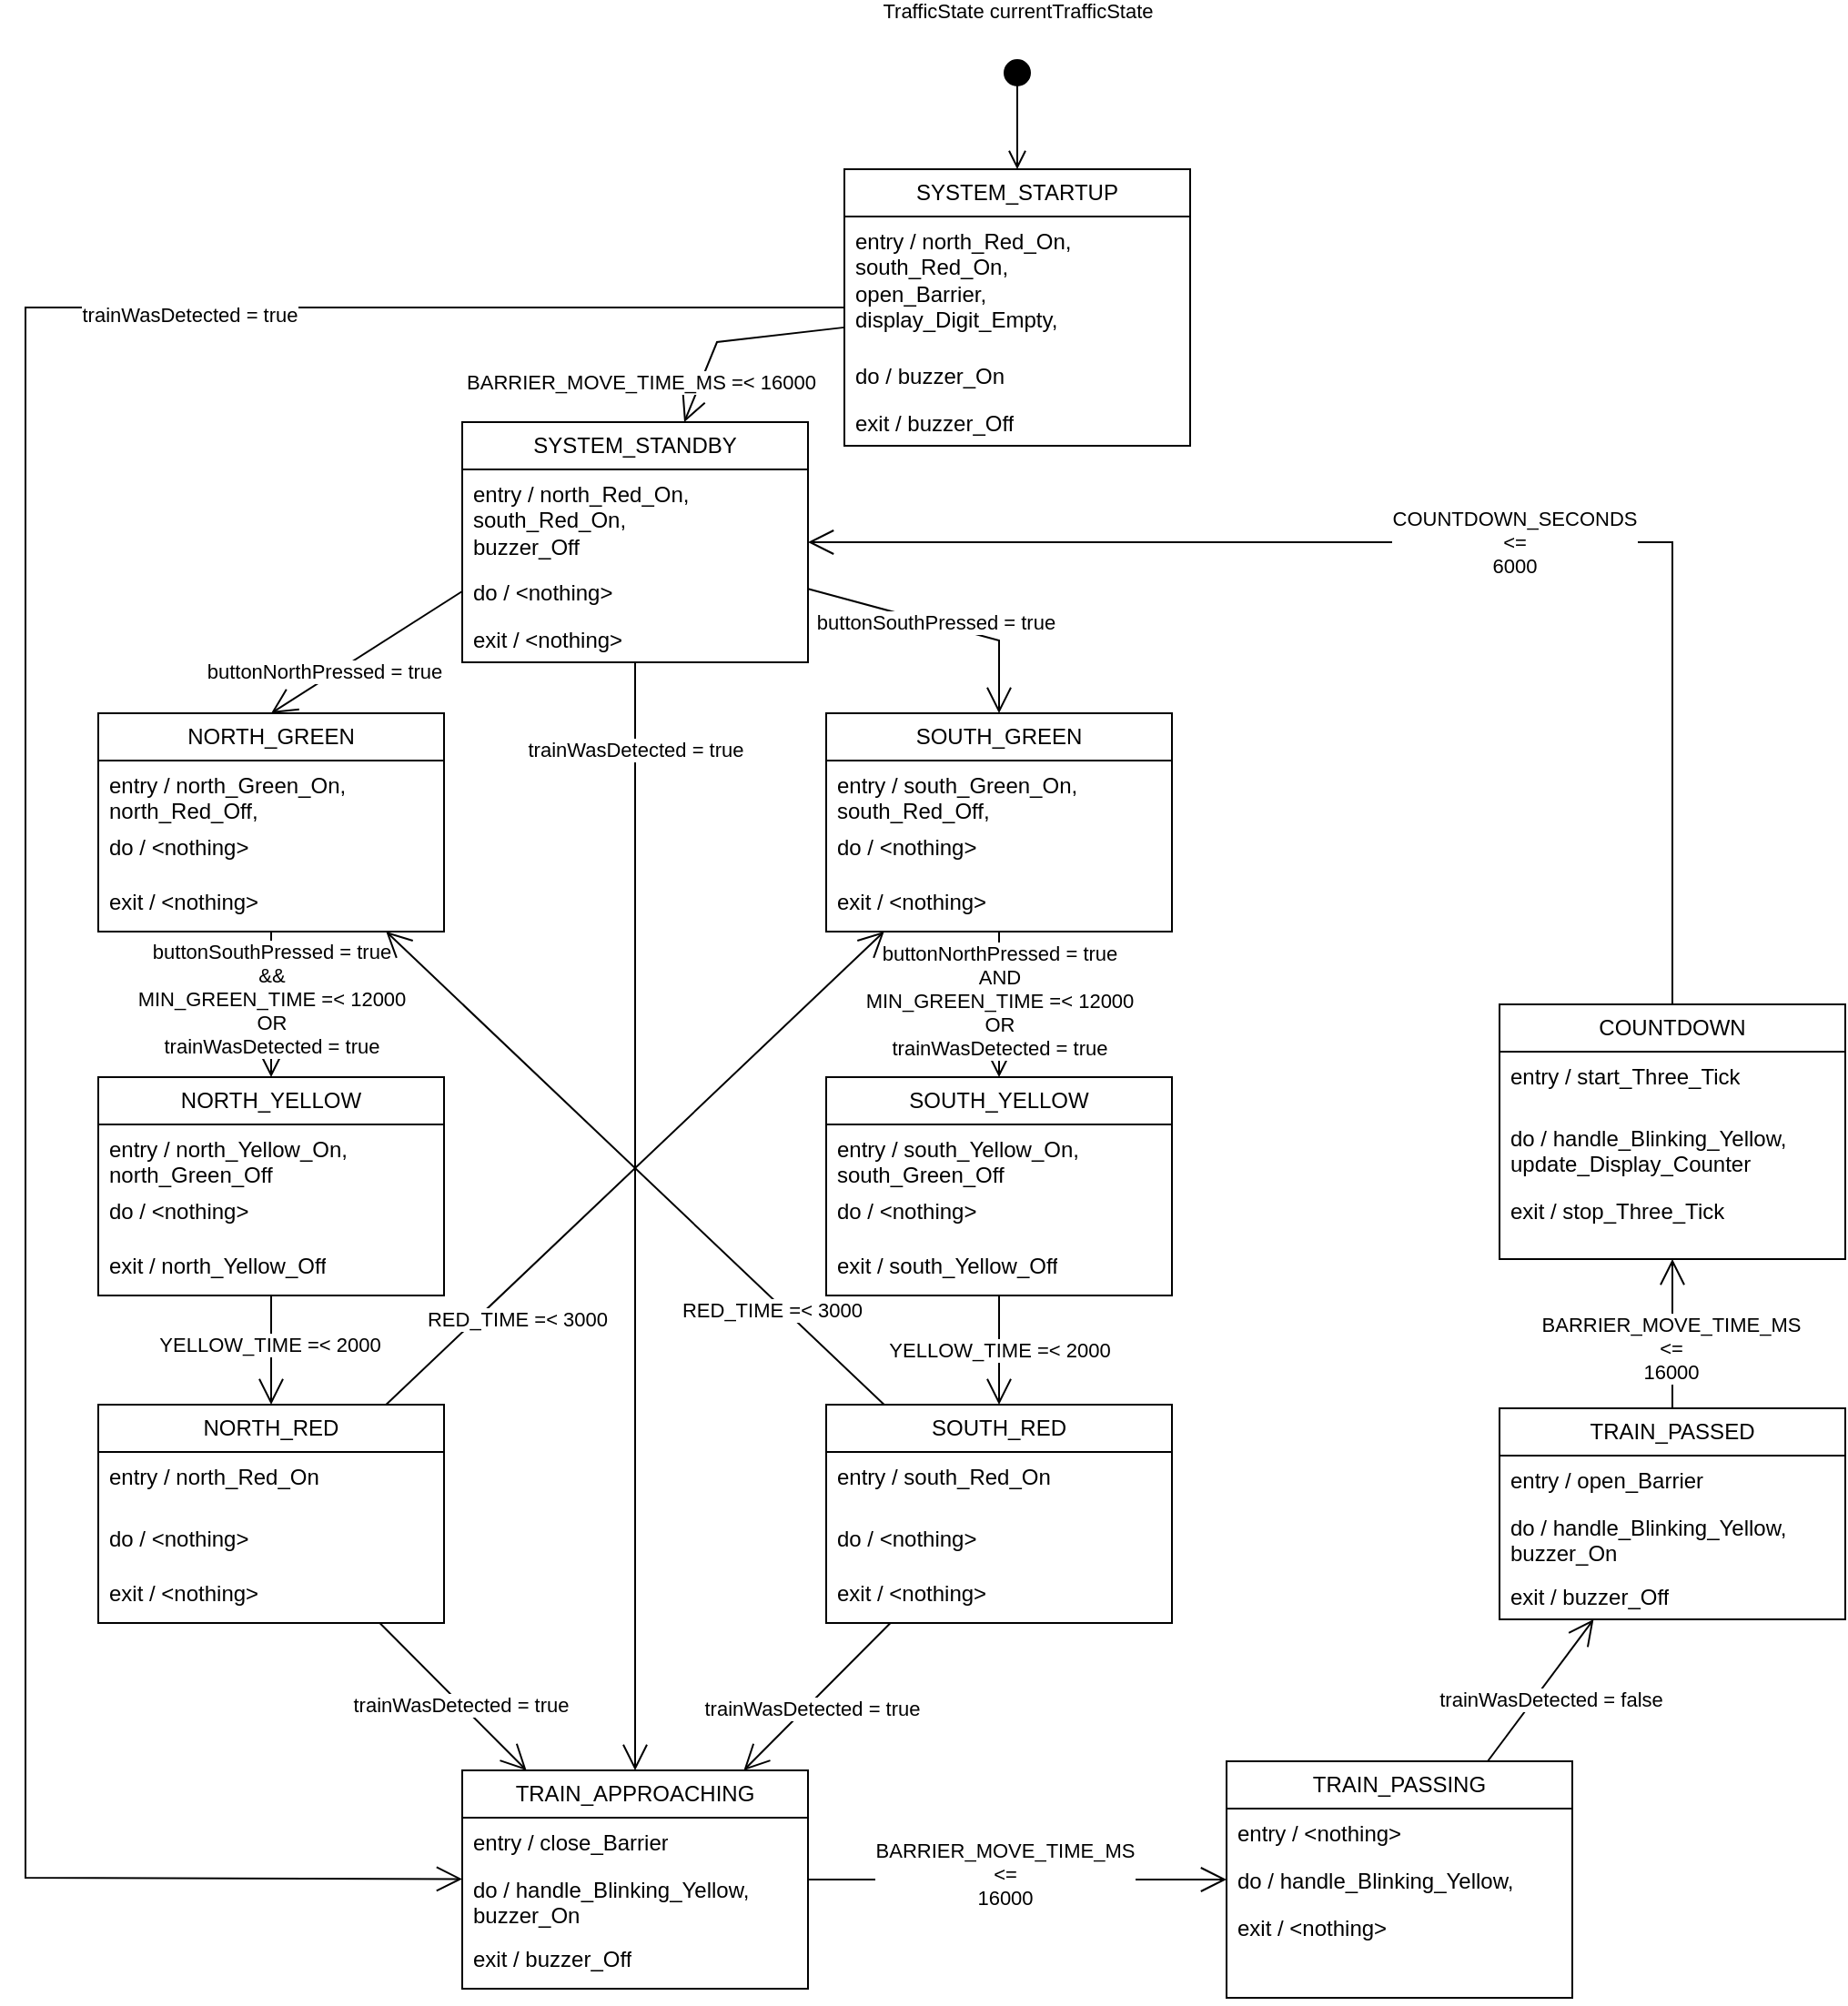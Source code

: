 <mxfile version="26.2.15">
  <diagram name="Page-1" id="58cdce13-f638-feb5-8d6f-7d28b1aa9fa0">
    <mxGraphModel dx="757" dy="2024" grid="1" gridSize="10" guides="1" tooltips="1" connect="1" arrows="1" fold="1" page="1" pageScale="1" pageWidth="1169" pageHeight="827" background="none" math="0" shadow="0">
      <root>
        <mxCell id="0" />
        <mxCell id="1" parent="0" />
        <mxCell id="PKtg7ZzHAFvoQ-wqq1mG-1" value="" style="html=1;verticalAlign=bottom;startArrow=circle;startFill=1;endArrow=open;startSize=6;endSize=8;curved=0;rounded=0;entryX=0.5;entryY=0;entryDx=0;entryDy=0;" parent="1" target="MPXZ604yo3T5SMnJOrRi-1" edge="1">
          <mxGeometry width="80" relative="1" as="geometry">
            <mxPoint x="585" y="-739.995" as="sourcePoint" />
            <mxPoint x="665" y="-739.037" as="targetPoint" />
          </mxGeometry>
        </mxCell>
        <mxCell id="MPXZ604yo3T5SMnJOrRi-53" value="TrafficState currentTrafficState" style="edgeLabel;html=1;align=center;verticalAlign=middle;resizable=0;points=[];" parent="PKtg7ZzHAFvoQ-wqq1mG-1" vertex="1" connectable="0">
          <mxGeometry x="-0.125" y="1" relative="1" as="geometry">
            <mxPoint x="-1" y="-53" as="offset" />
          </mxGeometry>
        </mxCell>
        <mxCell id="PKtg7ZzHAFvoQ-wqq1mG-2" value="SYSTEM_STANDBY" style="swimlane;fontStyle=0;childLayout=stackLayout;horizontal=1;startSize=26;fillColor=none;horizontalStack=0;resizeParent=1;resizeParentMax=0;resizeLast=0;collapsible=1;marginBottom=0;whiteSpace=wrap;html=1;" parent="1" vertex="1">
          <mxGeometry x="280" y="-540" width="190" height="132" as="geometry">
            <mxRectangle x="150" y="350" width="100" height="30" as="alternateBounds" />
          </mxGeometry>
        </mxCell>
        <mxCell id="PKtg7ZzHAFvoQ-wqq1mG-3" value="entry / north_Red_On,&lt;div&gt;south_Red_On,&lt;/div&gt;&lt;div&gt;buzzer_Off&lt;/div&gt;" style="text;strokeColor=none;fillColor=none;align=left;verticalAlign=top;spacingLeft=4;spacingRight=4;overflow=hidden;rotatable=0;points=[[0,0.5],[1,0.5]];portConstraint=eastwest;whiteSpace=wrap;html=1;" parent="PKtg7ZzHAFvoQ-wqq1mG-2" vertex="1">
          <mxGeometry y="26" width="190" height="54" as="geometry" />
        </mxCell>
        <mxCell id="PKtg7ZzHAFvoQ-wqq1mG-4" value="do / &amp;lt;nothing&amp;gt;&amp;nbsp;" style="text;strokeColor=none;fillColor=none;align=left;verticalAlign=top;spacingLeft=4;spacingRight=4;overflow=hidden;rotatable=0;points=[[0,0.5],[1,0.5]];portConstraint=eastwest;whiteSpace=wrap;html=1;" parent="PKtg7ZzHAFvoQ-wqq1mG-2" vertex="1">
          <mxGeometry y="80" width="190" height="26" as="geometry" />
        </mxCell>
        <mxCell id="PKtg7ZzHAFvoQ-wqq1mG-5" value="exit / &amp;lt;nothing&amp;gt;" style="text;strokeColor=none;fillColor=none;align=left;verticalAlign=top;spacingLeft=4;spacingRight=4;overflow=hidden;rotatable=0;points=[[0,0.5],[1,0.5]];portConstraint=eastwest;whiteSpace=wrap;html=1;" parent="PKtg7ZzHAFvoQ-wqq1mG-2" vertex="1">
          <mxGeometry y="106" width="190" height="26" as="geometry" />
        </mxCell>
        <mxCell id="PKtg7ZzHAFvoQ-wqq1mG-12" value="NORTH_GREEN" style="swimlane;fontStyle=0;childLayout=stackLayout;horizontal=1;startSize=26;fillColor=none;horizontalStack=0;resizeParent=1;resizeParentMax=0;resizeLast=0;collapsible=1;marginBottom=0;whiteSpace=wrap;html=1;" parent="1" vertex="1">
          <mxGeometry x="80" y="-380" width="190" height="120" as="geometry" />
        </mxCell>
        <mxCell id="PKtg7ZzHAFvoQ-wqq1mG-13" value="entry / north_Green_On,&lt;div&gt;north_Red_Off,&lt;/div&gt;" style="text;strokeColor=none;fillColor=none;align=left;verticalAlign=top;spacingLeft=4;spacingRight=4;overflow=hidden;rotatable=0;points=[[0,0.5],[1,0.5]];portConstraint=eastwest;whiteSpace=wrap;html=1;" parent="PKtg7ZzHAFvoQ-wqq1mG-12" vertex="1">
          <mxGeometry y="26" width="190" height="34" as="geometry" />
        </mxCell>
        <mxCell id="PKtg7ZzHAFvoQ-wqq1mG-14" value="do / &amp;lt;nothing&amp;gt;" style="text;strokeColor=none;fillColor=none;align=left;verticalAlign=top;spacingLeft=4;spacingRight=4;overflow=hidden;rotatable=0;points=[[0,0.5],[1,0.5]];portConstraint=eastwest;whiteSpace=wrap;html=1;" parent="PKtg7ZzHAFvoQ-wqq1mG-12" vertex="1">
          <mxGeometry y="60" width="190" height="30" as="geometry" />
        </mxCell>
        <mxCell id="PKtg7ZzHAFvoQ-wqq1mG-15" value="exit / &amp;lt;nothing&amp;gt;" style="text;strokeColor=none;fillColor=none;align=left;verticalAlign=top;spacingLeft=4;spacingRight=4;overflow=hidden;rotatable=0;points=[[0,0.5],[1,0.5]];portConstraint=eastwest;whiteSpace=wrap;html=1;" parent="PKtg7ZzHAFvoQ-wqq1mG-12" vertex="1">
          <mxGeometry y="90" width="190" height="30" as="geometry" />
        </mxCell>
        <mxCell id="PKtg7ZzHAFvoQ-wqq1mG-16" value="TRAIN_PASSED" style="swimlane;fontStyle=0;childLayout=stackLayout;horizontal=1;startSize=26;fillColor=none;horizontalStack=0;resizeParent=1;resizeParentMax=0;resizeLast=0;collapsible=1;marginBottom=0;whiteSpace=wrap;html=1;" parent="1" vertex="1">
          <mxGeometry x="850" y="2" width="190" height="116" as="geometry" />
        </mxCell>
        <mxCell id="PKtg7ZzHAFvoQ-wqq1mG-17" value="entry / open_Barrier" style="text;strokeColor=none;fillColor=none;align=left;verticalAlign=top;spacingLeft=4;spacingRight=4;overflow=hidden;rotatable=0;points=[[0,0.5],[1,0.5]];portConstraint=eastwest;whiteSpace=wrap;html=1;" parent="PKtg7ZzHAFvoQ-wqq1mG-16" vertex="1">
          <mxGeometry y="26" width="190" height="26" as="geometry" />
        </mxCell>
        <mxCell id="PKtg7ZzHAFvoQ-wqq1mG-18" value="do / handle_Blinking_Yellow,&lt;div&gt;buzzer_On&lt;/div&gt;" style="text;strokeColor=none;fillColor=none;align=left;verticalAlign=top;spacingLeft=4;spacingRight=4;overflow=hidden;rotatable=0;points=[[0,0.5],[1,0.5]];portConstraint=eastwest;whiteSpace=wrap;html=1;" parent="PKtg7ZzHAFvoQ-wqq1mG-16" vertex="1">
          <mxGeometry y="52" width="190" height="38" as="geometry" />
        </mxCell>
        <mxCell id="PKtg7ZzHAFvoQ-wqq1mG-19" value="exit / buzzer_Off" style="text;strokeColor=none;fillColor=none;align=left;verticalAlign=top;spacingLeft=4;spacingRight=4;overflow=hidden;rotatable=0;points=[[0,0.5],[1,0.5]];portConstraint=eastwest;whiteSpace=wrap;html=1;" parent="PKtg7ZzHAFvoQ-wqq1mG-16" vertex="1">
          <mxGeometry y="90" width="190" height="26" as="geometry" />
        </mxCell>
        <mxCell id="PKtg7ZzHAFvoQ-wqq1mG-20" value="COUNTDOWN" style="swimlane;fontStyle=0;childLayout=stackLayout;horizontal=1;startSize=26;fillColor=none;horizontalStack=0;resizeParent=1;resizeParentMax=0;resizeLast=0;collapsible=1;marginBottom=0;whiteSpace=wrap;html=1;" parent="1" vertex="1">
          <mxGeometry x="850" y="-220" width="190" height="140" as="geometry" />
        </mxCell>
        <mxCell id="PKtg7ZzHAFvoQ-wqq1mG-21" value="entry / start_Three_Tick" style="text;strokeColor=none;fillColor=none;align=left;verticalAlign=top;spacingLeft=4;spacingRight=4;overflow=hidden;rotatable=0;points=[[0,0.5],[1,0.5]];portConstraint=eastwest;whiteSpace=wrap;html=1;" parent="PKtg7ZzHAFvoQ-wqq1mG-20" vertex="1">
          <mxGeometry y="26" width="190" height="34" as="geometry" />
        </mxCell>
        <mxCell id="PKtg7ZzHAFvoQ-wqq1mG-22" value="do / handle_Blinking_Yellow,&lt;div&gt;update_Display_Counter&lt;/div&gt;" style="text;strokeColor=none;fillColor=none;align=left;verticalAlign=top;spacingLeft=4;spacingRight=4;overflow=hidden;rotatable=0;points=[[0,0.5],[1,0.5]];portConstraint=eastwest;whiteSpace=wrap;html=1;" parent="PKtg7ZzHAFvoQ-wqq1mG-20" vertex="1">
          <mxGeometry y="60" width="190" height="40" as="geometry" />
        </mxCell>
        <mxCell id="PKtg7ZzHAFvoQ-wqq1mG-23" value="exit / stop_Three_Tick" style="text;strokeColor=none;fillColor=none;align=left;verticalAlign=top;spacingLeft=4;spacingRight=4;overflow=hidden;rotatable=0;points=[[0,0.5],[1,0.5]];portConstraint=eastwest;whiteSpace=wrap;html=1;" parent="PKtg7ZzHAFvoQ-wqq1mG-20" vertex="1">
          <mxGeometry y="100" width="190" height="40" as="geometry" />
        </mxCell>
        <mxCell id="PKtg7ZzHAFvoQ-wqq1mG-24" value="TRAIN_PASSING" style="swimlane;fontStyle=0;childLayout=stackLayout;horizontal=1;startSize=26;fillColor=none;horizontalStack=0;resizeParent=1;resizeParentMax=0;resizeLast=0;collapsible=1;marginBottom=0;whiteSpace=wrap;html=1;" parent="1" vertex="1">
          <mxGeometry x="700" y="196" width="190" height="130" as="geometry" />
        </mxCell>
        <mxCell id="PKtg7ZzHAFvoQ-wqq1mG-25" value="entry / &amp;lt;nothing&amp;gt;" style="text;strokeColor=none;fillColor=none;align=left;verticalAlign=top;spacingLeft=4;spacingRight=4;overflow=hidden;rotatable=0;points=[[0,0.5],[1,0.5]];portConstraint=eastwest;whiteSpace=wrap;html=1;" parent="PKtg7ZzHAFvoQ-wqq1mG-24" vertex="1">
          <mxGeometry y="26" width="190" height="26" as="geometry" />
        </mxCell>
        <mxCell id="PKtg7ZzHAFvoQ-wqq1mG-26" value="do / handle_Blinking_Yellow," style="text;strokeColor=none;fillColor=none;align=left;verticalAlign=top;spacingLeft=4;spacingRight=4;overflow=hidden;rotatable=0;points=[[0,0.5],[1,0.5]];portConstraint=eastwest;whiteSpace=wrap;html=1;" parent="PKtg7ZzHAFvoQ-wqq1mG-24" vertex="1">
          <mxGeometry y="52" width="190" height="26" as="geometry" />
        </mxCell>
        <mxCell id="PKtg7ZzHAFvoQ-wqq1mG-27" value="exit / &amp;lt;nothing&amp;gt;" style="text;strokeColor=none;fillColor=none;align=left;verticalAlign=top;spacingLeft=4;spacingRight=4;overflow=hidden;rotatable=0;points=[[0,0.5],[1,0.5]];portConstraint=eastwest;whiteSpace=wrap;html=1;" parent="PKtg7ZzHAFvoQ-wqq1mG-24" vertex="1">
          <mxGeometry y="78" width="190" height="52" as="geometry" />
        </mxCell>
        <mxCell id="nCTDt_OjiDuGFJ6stSqO-8" value="TRAIN_APPROACHING" style="swimlane;fontStyle=0;childLayout=stackLayout;horizontal=1;startSize=26;fillColor=none;horizontalStack=0;resizeParent=1;resizeParentMax=0;resizeLast=0;collapsible=1;marginBottom=0;whiteSpace=wrap;html=1;" parent="1" vertex="1">
          <mxGeometry x="280" y="201" width="190" height="120" as="geometry" />
        </mxCell>
        <mxCell id="nCTDt_OjiDuGFJ6stSqO-9" value="entry / close_Barrier" style="text;strokeColor=none;fillColor=none;align=left;verticalAlign=top;spacingLeft=4;spacingRight=4;overflow=hidden;rotatable=0;points=[[0,0.5],[1,0.5]];portConstraint=eastwest;whiteSpace=wrap;html=1;" parent="nCTDt_OjiDuGFJ6stSqO-8" vertex="1">
          <mxGeometry y="26" width="190" height="26" as="geometry" />
        </mxCell>
        <mxCell id="nCTDt_OjiDuGFJ6stSqO-10" value="do / handle_Blinking_Yellow,&lt;div&gt;buzzer_On&lt;/div&gt;" style="text;strokeColor=none;fillColor=none;align=left;verticalAlign=top;spacingLeft=4;spacingRight=4;overflow=hidden;rotatable=0;points=[[0,0.5],[1,0.5]];portConstraint=eastwest;whiteSpace=wrap;html=1;" parent="nCTDt_OjiDuGFJ6stSqO-8" vertex="1">
          <mxGeometry y="52" width="190" height="38" as="geometry" />
        </mxCell>
        <mxCell id="nCTDt_OjiDuGFJ6stSqO-11" value="exit / buzzer_Off" style="text;strokeColor=none;fillColor=none;align=left;verticalAlign=top;spacingLeft=4;spacingRight=4;overflow=hidden;rotatable=0;points=[[0,0.5],[1,0.5]];portConstraint=eastwest;whiteSpace=wrap;html=1;" parent="nCTDt_OjiDuGFJ6stSqO-8" vertex="1">
          <mxGeometry y="90" width="190" height="30" as="geometry" />
        </mxCell>
        <mxCell id="MPXZ604yo3T5SMnJOrRi-1" value="SYSTEM_STARTUP" style="swimlane;fontStyle=0;childLayout=stackLayout;horizontal=1;startSize=26;fillColor=none;horizontalStack=0;resizeParent=1;resizeParentMax=0;resizeLast=0;collapsible=1;marginBottom=0;whiteSpace=wrap;html=1;" parent="1" vertex="1">
          <mxGeometry x="490" y="-679" width="190" height="152" as="geometry">
            <mxRectangle x="150" y="350" width="100" height="30" as="alternateBounds" />
          </mxGeometry>
        </mxCell>
        <mxCell id="MPXZ604yo3T5SMnJOrRi-2" value="entry / north_Red_On,&lt;div&gt;south_Red_On,&lt;/div&gt;&lt;div&gt;open_Barrier,&lt;/div&gt;&lt;div&gt;display_Digit_Empty,&lt;/div&gt;&lt;div&gt;&lt;br&gt;&lt;/div&gt;" style="text;strokeColor=none;fillColor=none;align=left;verticalAlign=top;spacingLeft=4;spacingRight=4;overflow=hidden;rotatable=0;points=[[0,0.5],[1,0.5]];portConstraint=eastwest;whiteSpace=wrap;html=1;" parent="MPXZ604yo3T5SMnJOrRi-1" vertex="1">
          <mxGeometry y="26" width="190" height="74" as="geometry" />
        </mxCell>
        <mxCell id="MPXZ604yo3T5SMnJOrRi-3" value="do / buzzer_On" style="text;strokeColor=none;fillColor=none;align=left;verticalAlign=top;spacingLeft=4;spacingRight=4;overflow=hidden;rotatable=0;points=[[0,0.5],[1,0.5]];portConstraint=eastwest;whiteSpace=wrap;html=1;" parent="MPXZ604yo3T5SMnJOrRi-1" vertex="1">
          <mxGeometry y="100" width="190" height="26" as="geometry" />
        </mxCell>
        <mxCell id="MPXZ604yo3T5SMnJOrRi-4" value="exit / buzzer_Off" style="text;strokeColor=none;fillColor=none;align=left;verticalAlign=top;spacingLeft=4;spacingRight=4;overflow=hidden;rotatable=0;points=[[0,0.5],[1,0.5]];portConstraint=eastwest;whiteSpace=wrap;html=1;" parent="MPXZ604yo3T5SMnJOrRi-1" vertex="1">
          <mxGeometry y="126" width="190" height="26" as="geometry" />
        </mxCell>
        <mxCell id="MPXZ604yo3T5SMnJOrRi-8" value="" style="endArrow=open;endFill=1;endSize=12;html=1;rounded=0;" parent="1" source="MPXZ604yo3T5SMnJOrRi-1" target="PKtg7ZzHAFvoQ-wqq1mG-2" edge="1">
          <mxGeometry width="160" relative="1" as="geometry">
            <mxPoint x="600" y="-250" as="sourcePoint" />
            <mxPoint x="760" y="-250" as="targetPoint" />
            <Array as="points">
              <mxPoint x="420" y="-584" />
            </Array>
          </mxGeometry>
        </mxCell>
        <mxCell id="MPXZ604yo3T5SMnJOrRi-9" value="BARRIER_MOVE_TIME_MS =&amp;lt; 16000" style="edgeLabel;html=1;align=center;verticalAlign=middle;resizable=0;points=[];" parent="MPXZ604yo3T5SMnJOrRi-8" vertex="1" connectable="0">
          <mxGeometry x="-0.123" y="-4" relative="1" as="geometry">
            <mxPoint x="-61" y="28" as="offset" />
          </mxGeometry>
        </mxCell>
        <mxCell id="MPXZ604yo3T5SMnJOrRi-10" value="" style="endArrow=open;endFill=1;endSize=12;html=1;rounded=0;exitX=0;exitY=0.5;exitDx=0;exitDy=0;" parent="1" source="PKtg7ZzHAFvoQ-wqq1mG-4" target="PKtg7ZzHAFvoQ-wqq1mG-12" edge="1">
          <mxGeometry width="160" relative="1" as="geometry">
            <mxPoint x="340" y="-250" as="sourcePoint" />
            <mxPoint x="500" y="-250" as="targetPoint" />
            <Array as="points">
              <mxPoint x="175" y="-380" />
            </Array>
          </mxGeometry>
        </mxCell>
        <mxCell id="MPXZ604yo3T5SMnJOrRi-17" value="buttonNorthPressed = true" style="edgeLabel;html=1;align=center;verticalAlign=middle;resizable=0;points=[];" parent="MPXZ604yo3T5SMnJOrRi-10" vertex="1" connectable="0">
          <mxGeometry x="-0.293" y="2" relative="1" as="geometry">
            <mxPoint x="-40" y="18" as="offset" />
          </mxGeometry>
        </mxCell>
        <mxCell id="MPXZ604yo3T5SMnJOrRi-11" value="SOUTH_GREEN" style="swimlane;fontStyle=0;childLayout=stackLayout;horizontal=1;startSize=26;fillColor=none;horizontalStack=0;resizeParent=1;resizeParentMax=0;resizeLast=0;collapsible=1;marginBottom=0;whiteSpace=wrap;html=1;" parent="1" vertex="1">
          <mxGeometry x="480" y="-380" width="190" height="120" as="geometry" />
        </mxCell>
        <mxCell id="MPXZ604yo3T5SMnJOrRi-12" value="entry / south_Green_On,&lt;div&gt;south_Red_Off,&lt;/div&gt;" style="text;strokeColor=none;fillColor=none;align=left;verticalAlign=top;spacingLeft=4;spacingRight=4;overflow=hidden;rotatable=0;points=[[0,0.5],[1,0.5]];portConstraint=eastwest;whiteSpace=wrap;html=1;" parent="MPXZ604yo3T5SMnJOrRi-11" vertex="1">
          <mxGeometry y="26" width="190" height="34" as="geometry" />
        </mxCell>
        <mxCell id="MPXZ604yo3T5SMnJOrRi-13" value="do / &amp;lt;nothing&amp;gt;" style="text;strokeColor=none;fillColor=none;align=left;verticalAlign=top;spacingLeft=4;spacingRight=4;overflow=hidden;rotatable=0;points=[[0,0.5],[1,0.5]];portConstraint=eastwest;whiteSpace=wrap;html=1;" parent="MPXZ604yo3T5SMnJOrRi-11" vertex="1">
          <mxGeometry y="60" width="190" height="30" as="geometry" />
        </mxCell>
        <mxCell id="MPXZ604yo3T5SMnJOrRi-14" value="exit / &amp;lt;nothing&amp;gt;" style="text;strokeColor=none;fillColor=none;align=left;verticalAlign=top;spacingLeft=4;spacingRight=4;overflow=hidden;rotatable=0;points=[[0,0.5],[1,0.5]];portConstraint=eastwest;whiteSpace=wrap;html=1;" parent="MPXZ604yo3T5SMnJOrRi-11" vertex="1">
          <mxGeometry y="90" width="190" height="30" as="geometry" />
        </mxCell>
        <mxCell id="MPXZ604yo3T5SMnJOrRi-15" value="" style="endArrow=open;endFill=1;endSize=12;html=1;rounded=0;" parent="1" source="PKtg7ZzHAFvoQ-wqq1mG-2" target="MPXZ604yo3T5SMnJOrRi-11" edge="1">
          <mxGeometry width="160" relative="1" as="geometry">
            <mxPoint x="350" y="-510" as="sourcePoint" />
            <mxPoint x="188" y="-340" as="targetPoint" />
            <Array as="points">
              <mxPoint x="575" y="-420" />
            </Array>
          </mxGeometry>
        </mxCell>
        <mxCell id="MPXZ604yo3T5SMnJOrRi-16" value="buttonSouthPressed = true" style="edgeLabel;html=1;align=center;verticalAlign=middle;resizable=0;points=[];" parent="MPXZ604yo3T5SMnJOrRi-15" vertex="1" connectable="0">
          <mxGeometry x="-0.041" y="1" relative="1" as="geometry">
            <mxPoint as="offset" />
          </mxGeometry>
        </mxCell>
        <mxCell id="MPXZ604yo3T5SMnJOrRi-24" value="NORTH_YELLOW" style="swimlane;fontStyle=0;childLayout=stackLayout;horizontal=1;startSize=26;fillColor=none;horizontalStack=0;resizeParent=1;resizeParentMax=0;resizeLast=0;collapsible=1;marginBottom=0;whiteSpace=wrap;html=1;" parent="1" vertex="1">
          <mxGeometry x="80" y="-180" width="190" height="120" as="geometry" />
        </mxCell>
        <mxCell id="MPXZ604yo3T5SMnJOrRi-25" value="entry / north_Yellow_On,&lt;div&gt;north_Green_Off&lt;/div&gt;" style="text;strokeColor=none;fillColor=none;align=left;verticalAlign=top;spacingLeft=4;spacingRight=4;overflow=hidden;rotatable=0;points=[[0,0.5],[1,0.5]];portConstraint=eastwest;whiteSpace=wrap;html=1;" parent="MPXZ604yo3T5SMnJOrRi-24" vertex="1">
          <mxGeometry y="26" width="190" height="34" as="geometry" />
        </mxCell>
        <mxCell id="MPXZ604yo3T5SMnJOrRi-26" value="do / &amp;lt;nothing&amp;gt;" style="text;strokeColor=none;fillColor=none;align=left;verticalAlign=top;spacingLeft=4;spacingRight=4;overflow=hidden;rotatable=0;points=[[0,0.5],[1,0.5]];portConstraint=eastwest;whiteSpace=wrap;html=1;" parent="MPXZ604yo3T5SMnJOrRi-24" vertex="1">
          <mxGeometry y="60" width="190" height="30" as="geometry" />
        </mxCell>
        <mxCell id="MPXZ604yo3T5SMnJOrRi-27" value="exit / north_Yellow_Off" style="text;strokeColor=none;fillColor=none;align=left;verticalAlign=top;spacingLeft=4;spacingRight=4;overflow=hidden;rotatable=0;points=[[0,0.5],[1,0.5]];portConstraint=eastwest;whiteSpace=wrap;html=1;" parent="MPXZ604yo3T5SMnJOrRi-24" vertex="1">
          <mxGeometry y="90" width="190" height="30" as="geometry" />
        </mxCell>
        <mxCell id="MPXZ604yo3T5SMnJOrRi-28" value="" style="endArrow=open;endFill=1;endSize=12;html=1;rounded=0;" parent="1" source="PKtg7ZzHAFvoQ-wqq1mG-12" target="MPXZ604yo3T5SMnJOrRi-24" edge="1">
          <mxGeometry width="160" relative="1" as="geometry">
            <mxPoint x="340" y="-250" as="sourcePoint" />
            <mxPoint x="500" y="-250" as="targetPoint" />
          </mxGeometry>
        </mxCell>
        <mxCell id="MPXZ604yo3T5SMnJOrRi-46" value="buttonSouthPressed = true&lt;br&gt;&amp;amp;&amp;amp;&lt;div&gt;MIN_GREEN_TIME =&amp;lt; 12000&lt;/div&gt;&lt;div&gt;&lt;div&gt;OR&lt;/div&gt;&lt;div&gt;trainWasDetected = true&lt;/div&gt;&lt;/div&gt;" style="edgeLabel;html=1;align=center;verticalAlign=middle;resizable=0;points=[];" parent="MPXZ604yo3T5SMnJOrRi-28" vertex="1" connectable="0">
          <mxGeometry x="-0.391" y="-1" relative="1" as="geometry">
            <mxPoint x="1" y="12" as="offset" />
          </mxGeometry>
        </mxCell>
        <mxCell id="MPXZ604yo3T5SMnJOrRi-29" value="SOUTH_YELLOW" style="swimlane;fontStyle=0;childLayout=stackLayout;horizontal=1;startSize=26;fillColor=none;horizontalStack=0;resizeParent=1;resizeParentMax=0;resizeLast=0;collapsible=1;marginBottom=0;whiteSpace=wrap;html=1;" parent="1" vertex="1">
          <mxGeometry x="480" y="-180" width="190" height="120" as="geometry" />
        </mxCell>
        <mxCell id="MPXZ604yo3T5SMnJOrRi-30" value="entry / south_Yellow_On,&lt;div&gt;south_Green_Off&lt;/div&gt;" style="text;strokeColor=none;fillColor=none;align=left;verticalAlign=top;spacingLeft=4;spacingRight=4;overflow=hidden;rotatable=0;points=[[0,0.5],[1,0.5]];portConstraint=eastwest;whiteSpace=wrap;html=1;" parent="MPXZ604yo3T5SMnJOrRi-29" vertex="1">
          <mxGeometry y="26" width="190" height="34" as="geometry" />
        </mxCell>
        <mxCell id="MPXZ604yo3T5SMnJOrRi-31" value="do / &amp;lt;nothing&amp;gt;" style="text;strokeColor=none;fillColor=none;align=left;verticalAlign=top;spacingLeft=4;spacingRight=4;overflow=hidden;rotatable=0;points=[[0,0.5],[1,0.5]];portConstraint=eastwest;whiteSpace=wrap;html=1;" parent="MPXZ604yo3T5SMnJOrRi-29" vertex="1">
          <mxGeometry y="60" width="190" height="30" as="geometry" />
        </mxCell>
        <mxCell id="MPXZ604yo3T5SMnJOrRi-32" value="exit / south_Yellow_Off" style="text;strokeColor=none;fillColor=none;align=left;verticalAlign=top;spacingLeft=4;spacingRight=4;overflow=hidden;rotatable=0;points=[[0,0.5],[1,0.5]];portConstraint=eastwest;whiteSpace=wrap;html=1;" parent="MPXZ604yo3T5SMnJOrRi-29" vertex="1">
          <mxGeometry y="90" width="190" height="30" as="geometry" />
        </mxCell>
        <mxCell id="MPXZ604yo3T5SMnJOrRi-33" value="NORTH_RED" style="swimlane;fontStyle=0;childLayout=stackLayout;horizontal=1;startSize=26;fillColor=none;horizontalStack=0;resizeParent=1;resizeParentMax=0;resizeLast=0;collapsible=1;marginBottom=0;whiteSpace=wrap;html=1;" parent="1" vertex="1">
          <mxGeometry x="80" width="190" height="120" as="geometry" />
        </mxCell>
        <mxCell id="MPXZ604yo3T5SMnJOrRi-34" value="entry / north_Red_On" style="text;strokeColor=none;fillColor=none;align=left;verticalAlign=top;spacingLeft=4;spacingRight=4;overflow=hidden;rotatable=0;points=[[0,0.5],[1,0.5]];portConstraint=eastwest;whiteSpace=wrap;html=1;" parent="MPXZ604yo3T5SMnJOrRi-33" vertex="1">
          <mxGeometry y="26" width="190" height="34" as="geometry" />
        </mxCell>
        <mxCell id="MPXZ604yo3T5SMnJOrRi-35" value="do / &amp;lt;nothing&amp;gt;" style="text;strokeColor=none;fillColor=none;align=left;verticalAlign=top;spacingLeft=4;spacingRight=4;overflow=hidden;rotatable=0;points=[[0,0.5],[1,0.5]];portConstraint=eastwest;whiteSpace=wrap;html=1;" parent="MPXZ604yo3T5SMnJOrRi-33" vertex="1">
          <mxGeometry y="60" width="190" height="30" as="geometry" />
        </mxCell>
        <mxCell id="MPXZ604yo3T5SMnJOrRi-36" value="exit / &amp;lt;nothing&amp;gt;" style="text;strokeColor=none;fillColor=none;align=left;verticalAlign=top;spacingLeft=4;spacingRight=4;overflow=hidden;rotatable=0;points=[[0,0.5],[1,0.5]];portConstraint=eastwest;whiteSpace=wrap;html=1;" parent="MPXZ604yo3T5SMnJOrRi-33" vertex="1">
          <mxGeometry y="90" width="190" height="30" as="geometry" />
        </mxCell>
        <mxCell id="MPXZ604yo3T5SMnJOrRi-37" value="SOUTH_RED" style="swimlane;fontStyle=0;childLayout=stackLayout;horizontal=1;startSize=26;fillColor=none;horizontalStack=0;resizeParent=1;resizeParentMax=0;resizeLast=0;collapsible=1;marginBottom=0;whiteSpace=wrap;html=1;" parent="1" vertex="1">
          <mxGeometry x="480" width="190" height="120" as="geometry" />
        </mxCell>
        <mxCell id="MPXZ604yo3T5SMnJOrRi-38" value="entry / south_Red_On" style="text;strokeColor=none;fillColor=none;align=left;verticalAlign=top;spacingLeft=4;spacingRight=4;overflow=hidden;rotatable=0;points=[[0,0.5],[1,0.5]];portConstraint=eastwest;whiteSpace=wrap;html=1;" parent="MPXZ604yo3T5SMnJOrRi-37" vertex="1">
          <mxGeometry y="26" width="190" height="34" as="geometry" />
        </mxCell>
        <mxCell id="MPXZ604yo3T5SMnJOrRi-39" value="do / &amp;lt;nothing&amp;gt;" style="text;strokeColor=none;fillColor=none;align=left;verticalAlign=top;spacingLeft=4;spacingRight=4;overflow=hidden;rotatable=0;points=[[0,0.5],[1,0.5]];portConstraint=eastwest;whiteSpace=wrap;html=1;" parent="MPXZ604yo3T5SMnJOrRi-37" vertex="1">
          <mxGeometry y="60" width="190" height="30" as="geometry" />
        </mxCell>
        <mxCell id="MPXZ604yo3T5SMnJOrRi-40" value="exit / &amp;lt;nothing&amp;gt;" style="text;strokeColor=none;fillColor=none;align=left;verticalAlign=top;spacingLeft=4;spacingRight=4;overflow=hidden;rotatable=0;points=[[0,0.5],[1,0.5]];portConstraint=eastwest;whiteSpace=wrap;html=1;" parent="MPXZ604yo3T5SMnJOrRi-37" vertex="1">
          <mxGeometry y="90" width="190" height="30" as="geometry" />
        </mxCell>
        <mxCell id="MPXZ604yo3T5SMnJOrRi-41" value="" style="endArrow=open;endFill=1;endSize=12;html=1;rounded=0;" parent="1" source="MPXZ604yo3T5SMnJOrRi-11" target="MPXZ604yo3T5SMnJOrRi-29" edge="1">
          <mxGeometry width="160" relative="1" as="geometry">
            <mxPoint x="185" y="-230" as="sourcePoint" />
            <mxPoint x="185" y="-170" as="targetPoint" />
          </mxGeometry>
        </mxCell>
        <mxCell id="MPXZ604yo3T5SMnJOrRi-48" value="buttonNorthPressed = true&lt;br&gt;AND&lt;br&gt;&lt;div&gt;MIN_GREEN_TIME =&amp;lt; 12000&lt;br&gt;OR&lt;/div&gt;&lt;div&gt;trainWasDetected = true&lt;/div&gt;" style="edgeLabel;html=1;align=center;verticalAlign=middle;resizable=0;points=[];" parent="MPXZ604yo3T5SMnJOrRi-41" vertex="1" connectable="0">
          <mxGeometry x="-0.29" y="1" relative="1" as="geometry">
            <mxPoint x="-1" y="9" as="offset" />
          </mxGeometry>
        </mxCell>
        <mxCell id="MPXZ604yo3T5SMnJOrRi-42" value="" style="endArrow=open;endFill=1;endSize=12;html=1;rounded=0;" parent="1" source="MPXZ604yo3T5SMnJOrRi-24" target="MPXZ604yo3T5SMnJOrRi-33" edge="1">
          <mxGeometry width="160" relative="1" as="geometry">
            <mxPoint x="195" y="-220" as="sourcePoint" />
            <mxPoint x="180" y="10" as="targetPoint" />
          </mxGeometry>
        </mxCell>
        <mxCell id="MPXZ604yo3T5SMnJOrRi-49" value="YELLOW_TIME =&amp;lt; 2000" style="edgeLabel;html=1;align=center;verticalAlign=middle;resizable=0;points=[];" parent="MPXZ604yo3T5SMnJOrRi-42" vertex="1" connectable="0">
          <mxGeometry x="-0.111" y="-1" relative="1" as="geometry">
            <mxPoint as="offset" />
          </mxGeometry>
        </mxCell>
        <mxCell id="MPXZ604yo3T5SMnJOrRi-43" value="" style="endArrow=open;endFill=1;endSize=12;html=1;rounded=0;" parent="1" source="MPXZ604yo3T5SMnJOrRi-29" target="MPXZ604yo3T5SMnJOrRi-37" edge="1">
          <mxGeometry width="160" relative="1" as="geometry">
            <mxPoint x="205" y="-210" as="sourcePoint" />
            <mxPoint x="205" y="-150" as="targetPoint" />
          </mxGeometry>
        </mxCell>
        <mxCell id="MPXZ604yo3T5SMnJOrRi-51" value="YELLOW_TIME =&amp;lt; 2000" style="edgeLabel;html=1;align=center;verticalAlign=middle;resizable=0;points=[];" parent="MPXZ604yo3T5SMnJOrRi-43" vertex="1" connectable="0">
          <mxGeometry x="-0.426" y="3" relative="1" as="geometry">
            <mxPoint x="-3" y="13" as="offset" />
          </mxGeometry>
        </mxCell>
        <mxCell id="MPXZ604yo3T5SMnJOrRi-44" value="" style="endArrow=open;endFill=1;endSize=12;html=1;rounded=0;" parent="1" source="MPXZ604yo3T5SMnJOrRi-37" target="PKtg7ZzHAFvoQ-wqq1mG-12" edge="1">
          <mxGeometry width="160" relative="1" as="geometry">
            <mxPoint x="215" y="-200" as="sourcePoint" />
            <mxPoint x="215" y="-140" as="targetPoint" />
          </mxGeometry>
        </mxCell>
        <mxCell id="MPXZ604yo3T5SMnJOrRi-52" value="RED_TIME =&amp;lt; 3000" style="edgeLabel;html=1;align=center;verticalAlign=middle;resizable=0;points=[];" parent="MPXZ604yo3T5SMnJOrRi-44" vertex="1" connectable="0">
          <mxGeometry x="0.218" y="-4" relative="1" as="geometry">
            <mxPoint x="102" y="109" as="offset" />
          </mxGeometry>
        </mxCell>
        <mxCell id="MPXZ604yo3T5SMnJOrRi-45" value="" style="endArrow=open;endFill=1;endSize=12;html=1;rounded=0;" parent="1" source="MPXZ604yo3T5SMnJOrRi-33" target="MPXZ604yo3T5SMnJOrRi-11" edge="1">
          <mxGeometry width="160" relative="1" as="geometry">
            <mxPoint x="225" y="-190" as="sourcePoint" />
            <mxPoint x="225" y="-130" as="targetPoint" />
          </mxGeometry>
        </mxCell>
        <mxCell id="MPXZ604yo3T5SMnJOrRi-50" value="RED_TIME =&amp;lt; 3000" style="edgeLabel;html=1;align=center;verticalAlign=middle;resizable=0;points=[];" parent="MPXZ604yo3T5SMnJOrRi-45" vertex="1" connectable="0">
          <mxGeometry x="-0.335" y="1" relative="1" as="geometry">
            <mxPoint x="-19" y="40" as="offset" />
          </mxGeometry>
        </mxCell>
        <mxCell id="MPXZ604yo3T5SMnJOrRi-57" value="" style="endArrow=open;endFill=1;endSize=12;html=1;rounded=0;" parent="1" source="MPXZ604yo3T5SMnJOrRi-33" target="nCTDt_OjiDuGFJ6stSqO-8" edge="1">
          <mxGeometry width="160" relative="1" as="geometry">
            <mxPoint x="340" y="-60" as="sourcePoint" />
            <mxPoint x="500" y="-60" as="targetPoint" />
          </mxGeometry>
        </mxCell>
        <mxCell id="MPXZ604yo3T5SMnJOrRi-65" value="trainWasDetected = true" style="edgeLabel;html=1;align=center;verticalAlign=middle;resizable=0;points=[];" parent="MPXZ604yo3T5SMnJOrRi-57" vertex="1" connectable="0">
          <mxGeometry x="-0.205" y="-3" relative="1" as="geometry">
            <mxPoint x="14" y="10" as="offset" />
          </mxGeometry>
        </mxCell>
        <mxCell id="MPXZ604yo3T5SMnJOrRi-58" value="" style="endArrow=open;endFill=1;endSize=12;html=1;rounded=0;" parent="1" source="MPXZ604yo3T5SMnJOrRi-37" target="nCTDt_OjiDuGFJ6stSqO-8" edge="1">
          <mxGeometry width="160" relative="1" as="geometry">
            <mxPoint x="242" y="130" as="sourcePoint" />
            <mxPoint x="308" y="200" as="targetPoint" />
          </mxGeometry>
        </mxCell>
        <mxCell id="MPXZ604yo3T5SMnJOrRi-64" value="trainWasDetected = true" style="edgeLabel;html=1;align=center;verticalAlign=middle;resizable=0;points=[];" parent="MPXZ604yo3T5SMnJOrRi-58" vertex="1" connectable="0">
          <mxGeometry x="0.116" y="2" relative="1" as="geometry">
            <mxPoint as="offset" />
          </mxGeometry>
        </mxCell>
        <mxCell id="MPXZ604yo3T5SMnJOrRi-67" value="" style="endArrow=open;endFill=1;endSize=12;html=1;rounded=0;" parent="1" source="MPXZ604yo3T5SMnJOrRi-1" target="nCTDt_OjiDuGFJ6stSqO-8" edge="1">
          <mxGeometry width="160" relative="1" as="geometry">
            <mxPoint x="340" y="-440" as="sourcePoint" />
            <mxPoint x="500" y="-440" as="targetPoint" />
            <Array as="points">
              <mxPoint x="40" y="-603" />
              <mxPoint x="40" y="260" />
            </Array>
          </mxGeometry>
        </mxCell>
        <mxCell id="MPXZ604yo3T5SMnJOrRi-70" value="trainWasDetected = true" style="edgeLabel;html=1;align=center;verticalAlign=middle;resizable=0;points=[];" parent="MPXZ604yo3T5SMnJOrRi-67" vertex="1" connectable="0">
          <mxGeometry x="-0.316" y="-2" relative="1" as="geometry">
            <mxPoint x="92" y="-77" as="offset" />
          </mxGeometry>
        </mxCell>
        <mxCell id="MPXZ604yo3T5SMnJOrRi-68" value="" style="endArrow=open;endFill=1;endSize=12;html=1;rounded=0;" parent="1" source="PKtg7ZzHAFvoQ-wqq1mG-2" target="nCTDt_OjiDuGFJ6stSqO-8" edge="1">
          <mxGeometry width="160" relative="1" as="geometry">
            <mxPoint x="340" y="-60" as="sourcePoint" />
            <mxPoint x="500" y="-60" as="targetPoint" />
          </mxGeometry>
        </mxCell>
        <mxCell id="MPXZ604yo3T5SMnJOrRi-69" value="trainWasDetected = true" style="edgeLabel;html=1;align=center;verticalAlign=middle;resizable=0;points=[];" parent="MPXZ604yo3T5SMnJOrRi-68" vertex="1" connectable="0">
          <mxGeometry x="-0.842" relative="1" as="geometry">
            <mxPoint as="offset" />
          </mxGeometry>
        </mxCell>
        <mxCell id="MPXZ604yo3T5SMnJOrRi-71" value="" style="endArrow=open;endFill=1;endSize=12;html=1;rounded=0;" parent="1" source="nCTDt_OjiDuGFJ6stSqO-8" target="PKtg7ZzHAFvoQ-wqq1mG-24" edge="1">
          <mxGeometry width="160" relative="1" as="geometry">
            <mxPoint x="530" y="-60" as="sourcePoint" />
            <mxPoint x="690" y="-60" as="targetPoint" />
          </mxGeometry>
        </mxCell>
        <mxCell id="MPXZ604yo3T5SMnJOrRi-72" value="BARRIER_MOVE_TIME_MS&lt;div&gt;&amp;lt;=&lt;/div&gt;&lt;div&gt;16000&lt;/div&gt;" style="edgeLabel;html=1;align=center;verticalAlign=middle;resizable=0;points=[];" parent="MPXZ604yo3T5SMnJOrRi-71" vertex="1" connectable="0">
          <mxGeometry x="-0.06" y="3" relative="1" as="geometry">
            <mxPoint as="offset" />
          </mxGeometry>
        </mxCell>
        <mxCell id="MPXZ604yo3T5SMnJOrRi-73" value="" style="endArrow=open;endFill=1;endSize=12;html=1;rounded=0;" parent="1" source="PKtg7ZzHAFvoQ-wqq1mG-24" target="PKtg7ZzHAFvoQ-wqq1mG-16" edge="1">
          <mxGeometry width="160" relative="1" as="geometry">
            <mxPoint x="720" y="-60" as="sourcePoint" />
            <mxPoint x="880" y="-60" as="targetPoint" />
          </mxGeometry>
        </mxCell>
        <mxCell id="MPXZ604yo3T5SMnJOrRi-76" value="trainWasDetected = false" style="edgeLabel;html=1;align=center;verticalAlign=middle;resizable=0;points=[];" parent="MPXZ604yo3T5SMnJOrRi-73" vertex="1" connectable="0">
          <mxGeometry x="0.125" y="-3" relative="1" as="geometry">
            <mxPoint x="-1" y="8" as="offset" />
          </mxGeometry>
        </mxCell>
        <mxCell id="MPXZ604yo3T5SMnJOrRi-77" value="" style="endArrow=open;endFill=1;endSize=12;html=1;rounded=0;" parent="1" source="PKtg7ZzHAFvoQ-wqq1mG-16" target="PKtg7ZzHAFvoQ-wqq1mG-20" edge="1">
          <mxGeometry width="160" relative="1" as="geometry">
            <mxPoint x="530" y="130" as="sourcePoint" />
            <mxPoint x="690" y="130" as="targetPoint" />
          </mxGeometry>
        </mxCell>
        <mxCell id="MPXZ604yo3T5SMnJOrRi-78" value="BARRIER_MOVE_TIME_MS&lt;div&gt;&amp;lt;=&lt;br&gt;16000&lt;/div&gt;" style="edgeLabel;html=1;align=center;verticalAlign=middle;resizable=0;points=[];" parent="MPXZ604yo3T5SMnJOrRi-77" vertex="1" connectable="0">
          <mxGeometry x="-0.196" y="1" relative="1" as="geometry">
            <mxPoint as="offset" />
          </mxGeometry>
        </mxCell>
        <mxCell id="MPXZ604yo3T5SMnJOrRi-79" value="" style="endArrow=open;endFill=1;endSize=12;html=1;rounded=0;" parent="1" source="PKtg7ZzHAFvoQ-wqq1mG-20" target="PKtg7ZzHAFvoQ-wqq1mG-2" edge="1">
          <mxGeometry width="160" relative="1" as="geometry">
            <mxPoint x="530" y="-250" as="sourcePoint" />
            <mxPoint x="945" y="-300" as="targetPoint" />
            <Array as="points">
              <mxPoint x="945" y="-474" />
            </Array>
          </mxGeometry>
        </mxCell>
        <mxCell id="MPXZ604yo3T5SMnJOrRi-80" value="COUNTDOWN_SECONDS&lt;div&gt;&amp;lt;=&lt;/div&gt;&lt;div&gt;6000&lt;/div&gt;" style="edgeLabel;html=1;align=center;verticalAlign=middle;resizable=0;points=[];" parent="MPXZ604yo3T5SMnJOrRi-79" vertex="1" connectable="0">
          <mxGeometry x="-0.063" relative="1" as="geometry">
            <mxPoint as="offset" />
          </mxGeometry>
        </mxCell>
      </root>
    </mxGraphModel>
  </diagram>
</mxfile>
